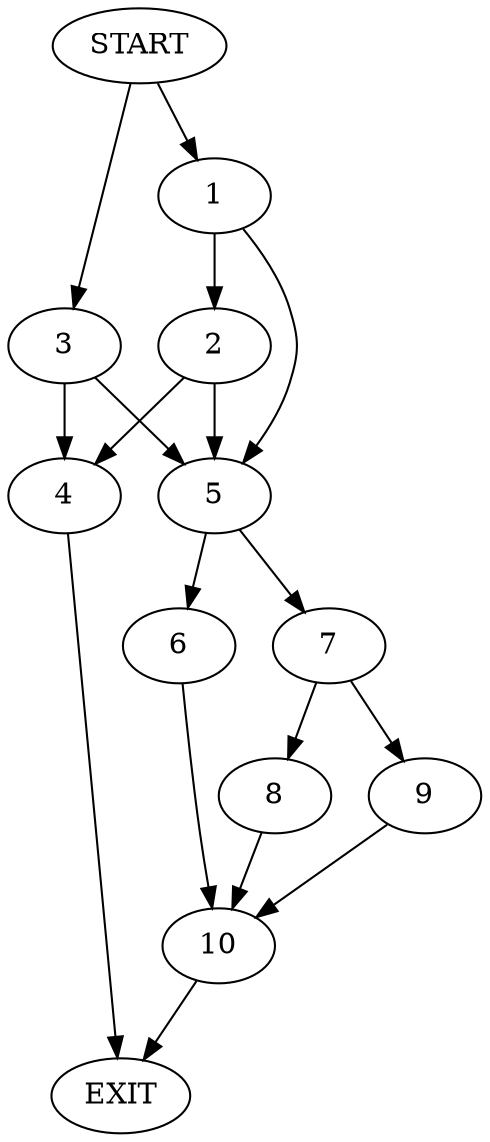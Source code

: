 digraph { 
0 [label="START"];
1;
2;
3;
4;
5;
6;
7;
8;
9;
10;
11[label="EXIT"];
0 -> 1;
0 -> 3;
1 -> 2;
1 -> 5;
2 -> 4;
2 -> 5;
3 -> 5;
3 -> 4;
4 -> 11;
5 -> 7;
5 -> 6;
6 -> 10;
7 -> 9;
7 -> 8;
8 -> 10;
9 -> 10;
10 -> 11;
}